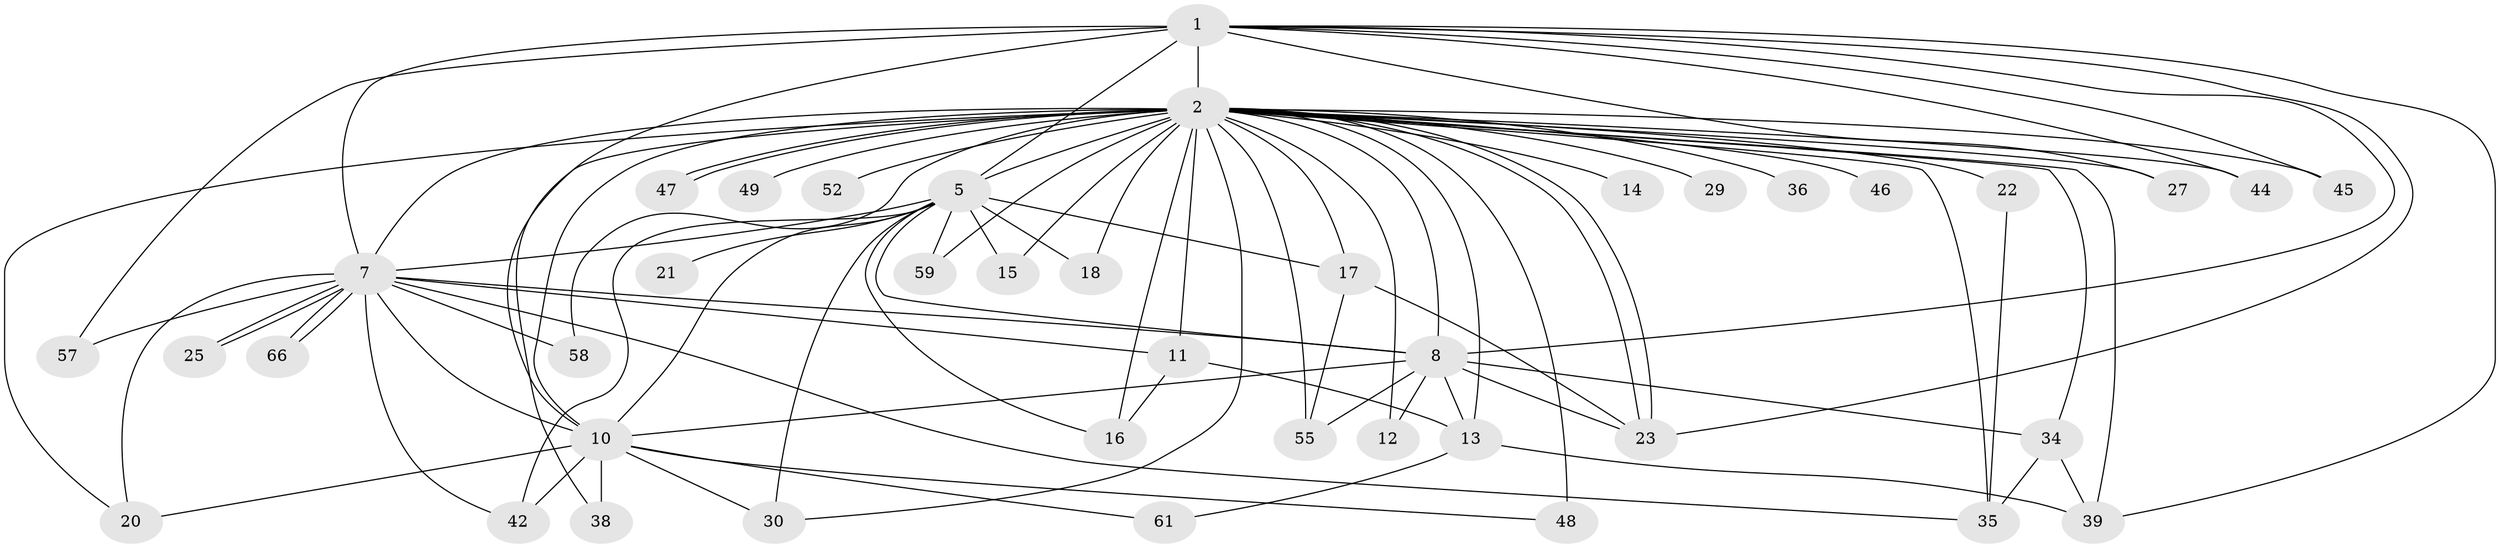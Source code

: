 // original degree distribution, {16: 0.024096385542168676, 24: 0.012048192771084338, 17: 0.012048192771084338, 32: 0.012048192771084338, 19: 0.012048192771084338, 22: 0.012048192771084338, 23: 0.012048192771084338, 12: 0.012048192771084338, 13: 0.012048192771084338, 4: 0.0963855421686747, 3: 0.20481927710843373, 5: 0.03614457831325301, 2: 0.5421686746987951}
// Generated by graph-tools (version 1.1) at 2025/14/03/09/25 04:14:17]
// undirected, 41 vertices, 90 edges
graph export_dot {
graph [start="1"]
  node [color=gray90,style=filled];
  1;
  2 [super="+51+63+77+69+79+3"];
  5 [super="+74+81+50+9+60"];
  7;
  8 [super="+83+24"];
  10 [super="+28+26"];
  11;
  12;
  13;
  14;
  15;
  16;
  17;
  18;
  20;
  21;
  22;
  23 [super="+71+54"];
  25;
  27;
  29;
  30;
  34 [super="+78+37"];
  35 [super="+40+53"];
  36;
  38;
  39 [super="+43"];
  42 [super="+65"];
  44;
  45;
  46;
  47;
  48;
  49;
  52;
  55 [super="+73"];
  57;
  58;
  59;
  61;
  66;
  1 -- 2 [weight=5];
  1 -- 5 [weight=2];
  1 -- 7;
  1 -- 8;
  1 -- 10;
  1 -- 27;
  1 -- 39;
  1 -- 44;
  1 -- 45;
  1 -- 57;
  1 -- 23;
  2 -- 5 [weight=10];
  2 -- 7 [weight=5];
  2 -- 8 [weight=5];
  2 -- 10 [weight=5];
  2 -- 15;
  2 -- 17;
  2 -- 20;
  2 -- 23;
  2 -- 23;
  2 -- 36 [weight=2];
  2 -- 47 [weight=3];
  2 -- 47;
  2 -- 48;
  2 -- 13;
  2 -- 11;
  2 -- 12 [weight=2];
  2 -- 14 [weight=2];
  2 -- 16;
  2 -- 18 [weight=2];
  2 -- 22 [weight=3];
  2 -- 27;
  2 -- 29 [weight=2];
  2 -- 30;
  2 -- 34 [weight=2];
  2 -- 38;
  2 -- 39;
  2 -- 44 [weight=2];
  2 -- 45;
  2 -- 46 [weight=3];
  2 -- 49;
  2 -- 52 [weight=2];
  2 -- 55;
  2 -- 58;
  2 -- 59;
  2 -- 35;
  5 -- 7 [weight=4];
  5 -- 8 [weight=2];
  5 -- 10 [weight=2];
  5 -- 15;
  5 -- 17;
  5 -- 21 [weight=2];
  5 -- 30;
  5 -- 42;
  5 -- 16;
  5 -- 18;
  5 -- 59;
  7 -- 8 [weight=2];
  7 -- 10;
  7 -- 11;
  7 -- 20;
  7 -- 25;
  7 -- 25;
  7 -- 35;
  7 -- 57;
  7 -- 58;
  7 -- 66;
  7 -- 66;
  7 -- 42;
  8 -- 10;
  8 -- 13;
  8 -- 34;
  8 -- 55;
  8 -- 23;
  8 -- 12;
  10 -- 48;
  10 -- 61;
  10 -- 42;
  10 -- 30;
  10 -- 20;
  10 -- 38;
  11 -- 13;
  11 -- 16;
  13 -- 61;
  13 -- 39;
  17 -- 55;
  17 -- 23;
  22 -- 35;
  34 -- 35 [weight=2];
  34 -- 39;
}
